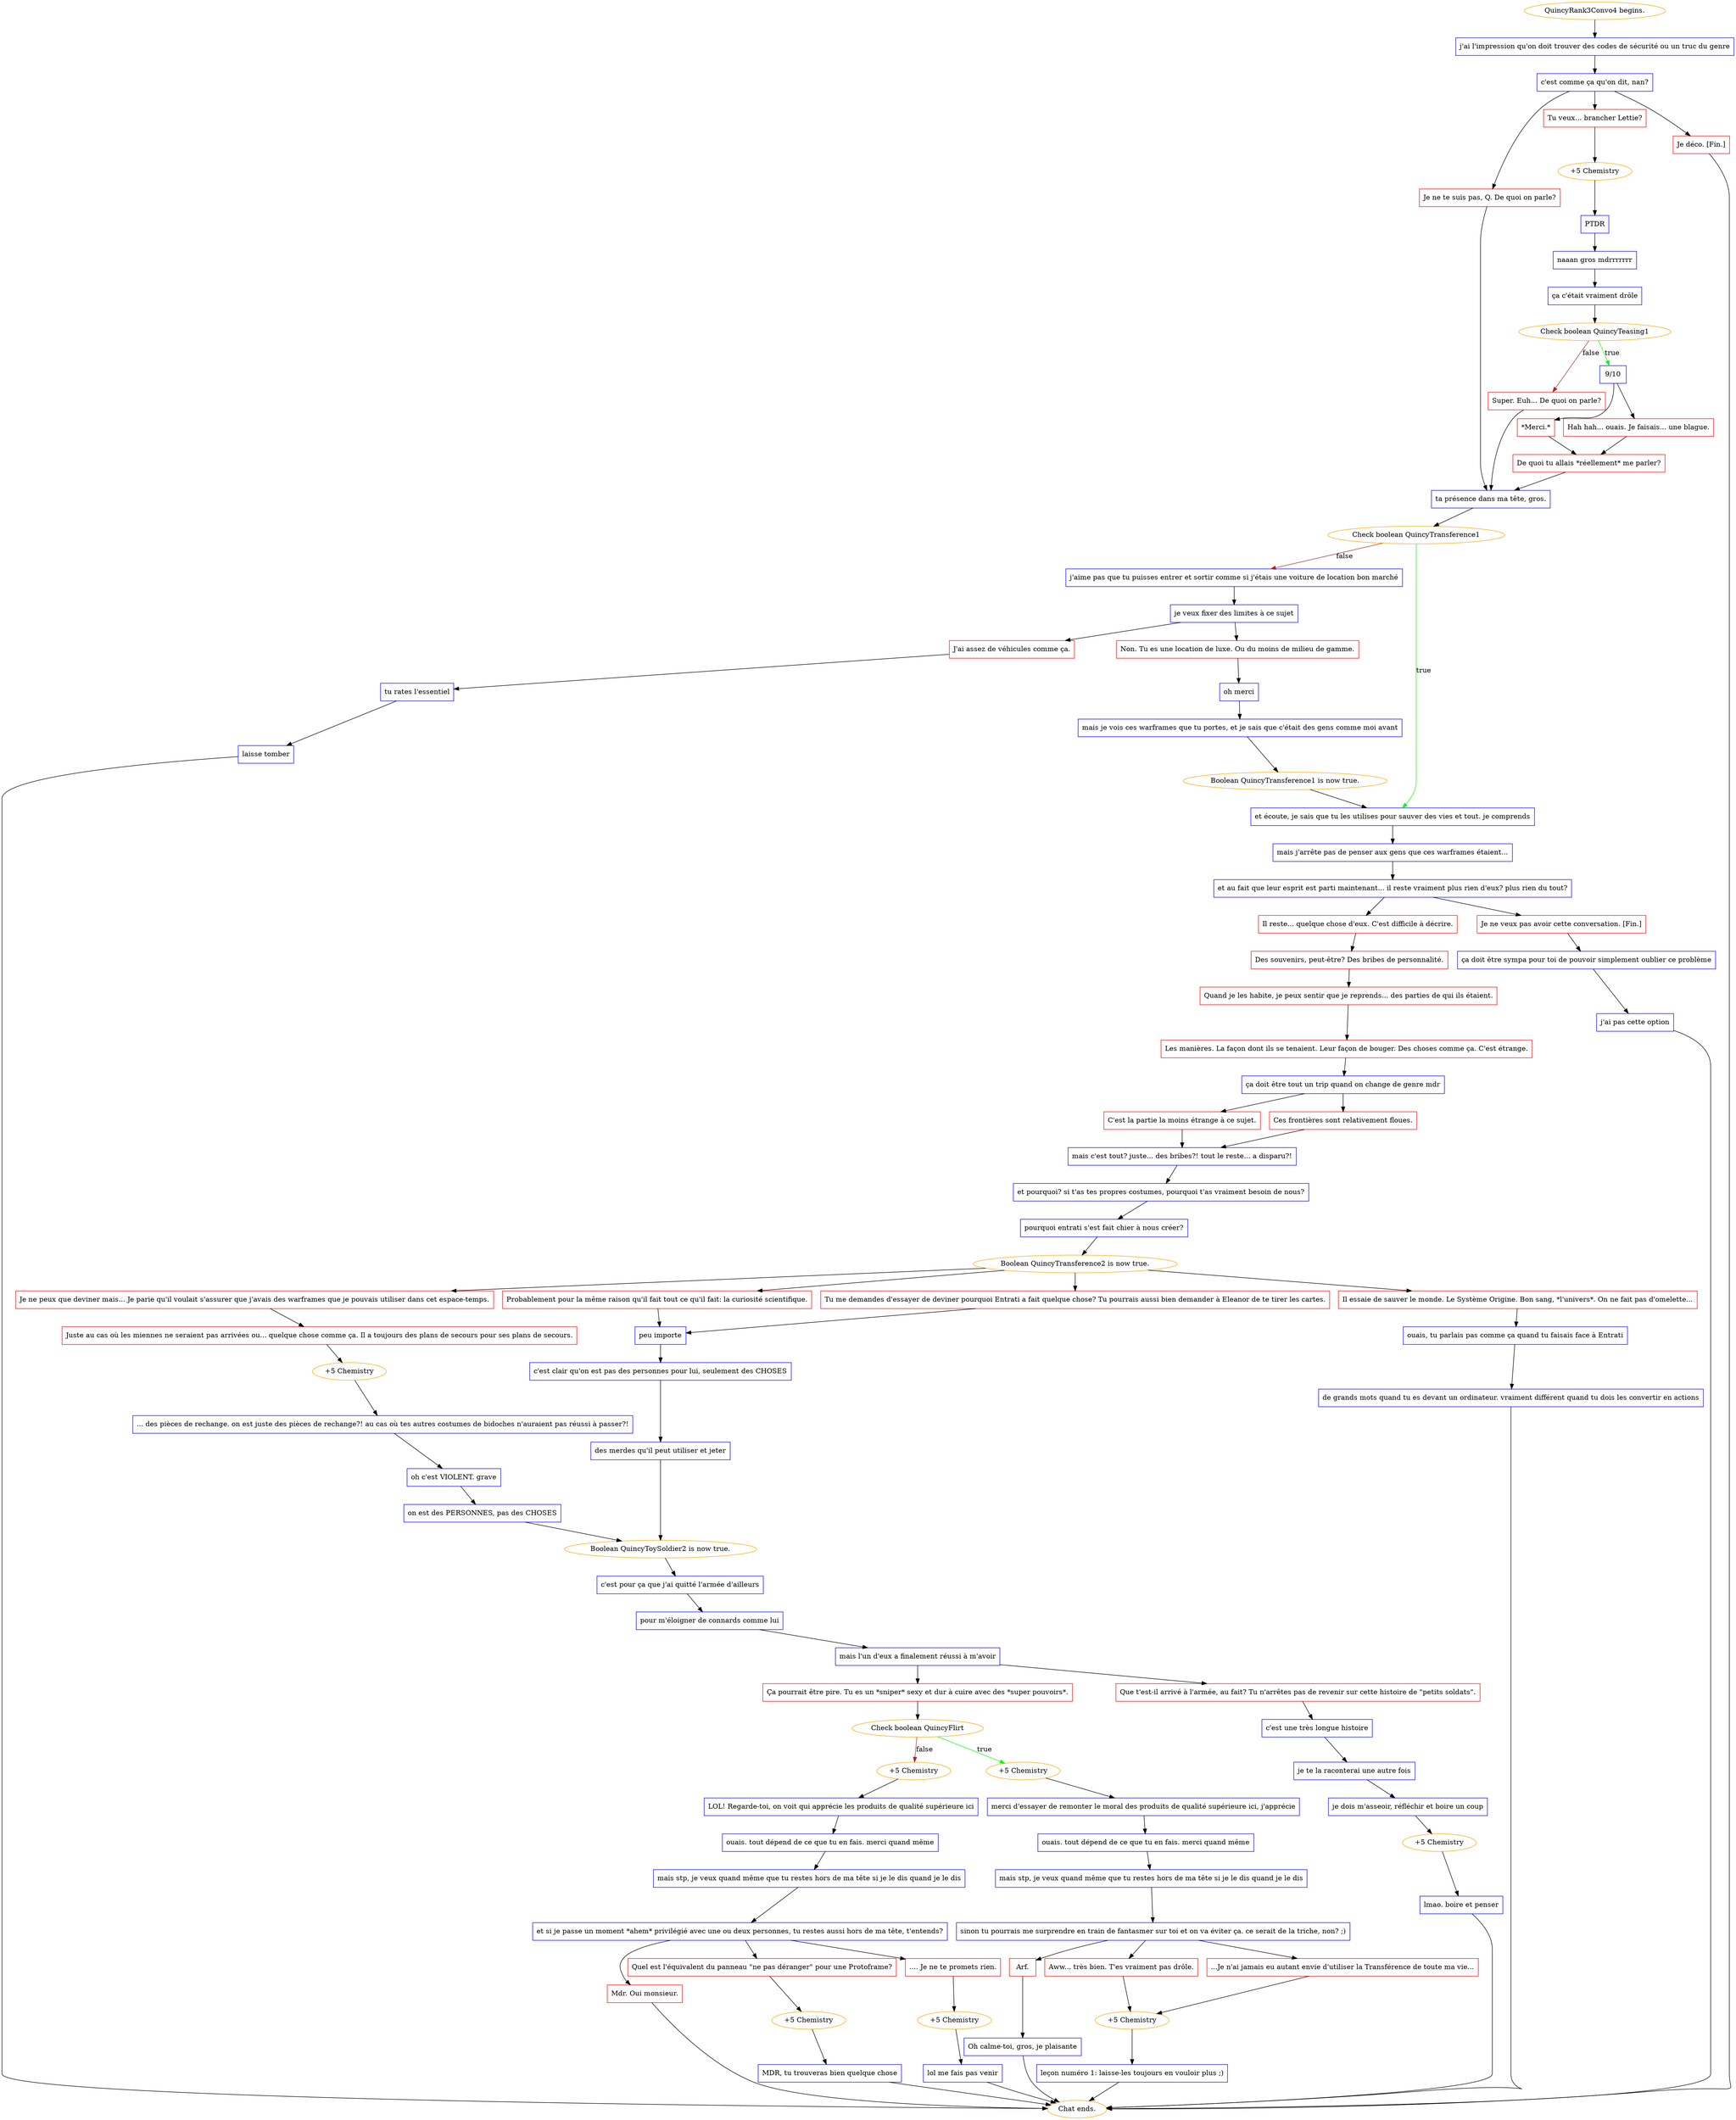 digraph {
	"QuincyRank3Convo4 begins." [color=orange];
		"QuincyRank3Convo4 begins." -> j3670506562;
	j3670506562 [label="j'ai l'impression qu'on doit trouver des codes de sécurité ou un truc du genre",shape=box,color=blue];
		j3670506562 -> j4000270609;
	j4000270609 [label="c'est comme ça qu'on dit, nan?",shape=box,color=blue];
		j4000270609 -> j3396225012;
		j4000270609 -> j14890506;
		j4000270609 -> j2899007847;
	j3396225012 [label="Tu veux... brancher Lettie?",shape=box,color=red];
		j3396225012 -> j4073850539;
	j14890506 [label="Je ne te suis pas, Q. De quoi on parle?",shape=box,color=red];
		j14890506 -> j2123072096;
	j2899007847 [label="Je déco. [Fin.]",shape=box,color=red];
		j2899007847 -> "Chat ends.";
	j4073850539 [label="+5 Chemistry",color=orange];
		j4073850539 -> j3272820293;
	j2123072096 [label="ta présence dans ma tête, gros.",shape=box,color=blue];
		j2123072096 -> j2974171597;
	"Chat ends." [color=orange];
	j3272820293 [label="PTDR",shape=box,color=blue];
		j3272820293 -> j2608884462;
	j2974171597 [label="Check boolean QuincyTransference1",color=orange];
		j2974171597 -> j54802289 [label=true,color=green];
		j2974171597 -> j2215745809 [label=false,color=brown];
	j2608884462 [label="naaan gros mdrrrrrrr",shape=box,color=blue];
		j2608884462 -> j303987519;
	j54802289 [label="et écoute, je sais que tu les utilises pour sauver des vies et tout. je comprends",shape=box,color=blue];
		j54802289 -> j4294865685;
	j2215745809 [label="j'aime pas que tu puisses entrer et sortir comme si j'étais une voiture de location bon marché",shape=box,color=blue];
		j2215745809 -> j1155968545;
	j303987519 [label="ça c'était vraiment drôle",shape=box,color=blue];
		j303987519 -> j4258016429;
	j4294865685 [label="mais j'arrête pas de penser aux gens que ces warframes étaient...",shape=box,color=blue];
		j4294865685 -> j557523935;
	j1155968545 [label="je veux fixer des limites à ce sujet",shape=box,color=blue];
		j1155968545 -> j3490616023;
		j1155968545 -> j2874231851;
	j4258016429 [label="Check boolean QuincyTeasing1",color=orange];
		j4258016429 -> j1324592161 [label=true,color=green];
		j4258016429 -> j446644389 [label=false,color=brown];
	j557523935 [label="et au fait que leur esprit est parti maintenant... il reste vraiment plus rien d'eux? plus rien du tout?",shape=box,color=blue];
		j557523935 -> j2657843037;
		j557523935 -> j803520710;
	j3490616023 [label="Non. Tu es une location de luxe. Ou du moins de milieu de gamme.",shape=box,color=red];
		j3490616023 -> j1618960635;
	j2874231851 [label="J'ai assez de véhicules comme ça.",shape=box,color=red];
		j2874231851 -> j3499475330;
	j1324592161 [label="9/10",shape=box,color=blue];
		j1324592161 -> j1008070393;
		j1324592161 -> j412969569;
	j446644389 [label="Super. Euh... De quoi on parle?",shape=box,color=red];
		j446644389 -> j2123072096;
	j2657843037 [label="Il reste... quelque chose d'eux. C'est difficile à décrire.",shape=box,color=red];
		j2657843037 -> j1587296162;
	j803520710 [label="Je ne veux pas avoir cette conversation. [Fin.]",shape=box,color=red];
		j803520710 -> j3546598842;
	j1618960635 [label="oh merci",shape=box,color=blue];
		j1618960635 -> j2868185498;
	j3499475330 [label="tu rates l'essentiel",shape=box,color=blue];
		j3499475330 -> j3023885568;
	j1008070393 [label="*Merci.*",shape=box,color=red];
		j1008070393 -> j2220757589;
	j412969569 [label="Hah hah... ouais. Je faisais... une blague.",shape=box,color=red];
		j412969569 -> j2220757589;
	j1587296162 [label="Des souvenirs, peut-être? Des bribes de personnalité.",shape=box,color=red];
		j1587296162 -> j466630415;
	j3546598842 [label="ça doit être sympa pour toi de pouvoir simplement oublier ce problème",shape=box,color=blue];
		j3546598842 -> j2204109032;
	j2868185498 [label="mais je vois ces warframes que tu portes, et je sais que c'était des gens comme moi avant",shape=box,color=blue];
		j2868185498 -> j619516959;
	j3023885568 [label="laisse tomber",shape=box,color=blue];
		j3023885568 -> "Chat ends.";
	j2220757589 [label="De quoi tu allais *réellement* me parler?",shape=box,color=red];
		j2220757589 -> j2123072096;
	j466630415 [label="Quand je les habite, je peux sentir que je reprends... des parties de qui ils étaient.",shape=box,color=red];
		j466630415 -> j1646484486;
	j2204109032 [label="j'ai pas cette option",shape=box,color=blue];
		j2204109032 -> "Chat ends.";
	j619516959 [label="Boolean QuincyTransference1 is now true.",color=orange];
		j619516959 -> j54802289;
	j1646484486 [label="Les manières. La façon dont ils se tenaient. Leur façon de bouger. Des choses comme ça. C'est étrange.",shape=box,color=red];
		j1646484486 -> j3397690115;
	j3397690115 [label="ça doit être tout un trip quand on change de genre mdr",shape=box,color=blue];
		j3397690115 -> j2695969303;
		j3397690115 -> j2126743229;
	j2695969303 [label="C'est la partie la moins étrange à ce sujet.",shape=box,color=red];
		j2695969303 -> j4280012640;
	j2126743229 [label="Ces frontières sont relativement floues.",shape=box,color=red];
		j2126743229 -> j4280012640;
	j4280012640 [label="mais c'est tout? juste... des bribes?! tout le reste... a disparu?!",shape=box,color=blue];
		j4280012640 -> j1002910784;
	j1002910784 [label="et pourquoi? si t'as tes propres costumes, pourquoi t'as vraiment besoin de nous?",shape=box,color=blue];
		j1002910784 -> j2596695730;
	j2596695730 [label="pourquoi entrati s'est fait chier à nous créer?",shape=box,color=blue];
		j2596695730 -> j2266904553;
	j2266904553 [label="Boolean QuincyTransference2 is now true.",color=orange];
		j2266904553 -> j3518159745;
		j2266904553 -> j3191812343;
		j2266904553 -> j1702121953;
		j2266904553 -> j1013335465;
	j3518159745 [label="Je ne peux que deviner mais... Je parie qu'il voulait s'assurer que j'avais des warframes que je pouvais utiliser dans cet espace-temps.",shape=box,color=red];
		j3518159745 -> j2771584029;
	j3191812343 [label="Probablement pour la même raison qu'il fait tout ce qu'il fait: la curiosité scientifique.",shape=box,color=red];
		j3191812343 -> j4189693413;
	j1702121953 [label="Il essaie de sauver le monde. Le Système Origine. Bon sang, *l'univers*. On ne fait pas d'omelette...",shape=box,color=red];
		j1702121953 -> j475735950;
	j1013335465 [label="Tu me demandes d'essayer de deviner pourquoi Entrati a fait quelque chose? Tu pourrais aussi bien demander à Eleanor de te tirer les cartes.",shape=box,color=red];
		j1013335465 -> j4189693413;
	j2771584029 [label="Juste au cas où les miennes ne seraient pas arrivées ou... quelque chose comme ça. Il a toujours des plans de secours pour ses plans de secours.",shape=box,color=red];
		j2771584029 -> j2011956670;
	j4189693413 [label="peu importe",shape=box,color=blue];
		j4189693413 -> j543201061;
	j475735950 [label="ouais, tu parlais pas comme ça quand tu faisais face à Entrati",shape=box,color=blue];
		j475735950 -> j3833522922;
	j2011956670 [label="+5 Chemistry",color=orange];
		j2011956670 -> j3503211410;
	j543201061 [label="c'est clair qu'on est pas des personnes pour lui, seulement des CHOSES",shape=box,color=blue];
		j543201061 -> j1007056382;
	j3833522922 [label="de grands mots quand tu es devant un ordinateur. vraiment différent quand tu dois les convertir en actions",shape=box,color=blue];
		j3833522922 -> "Chat ends.";
	j3503211410 [label="... des pièces de rechange. on est juste des pièces de rechange?! au cas où tes autres costumes de bidoches n'auraient pas réussi à passer?!",shape=box,color=blue];
		j3503211410 -> j1334352686;
	j1007056382 [label="des merdes qu'il peut utiliser et jeter",shape=box,color=blue];
		j1007056382 -> j1213627938;
	j1334352686 [label="oh c'est VIOLENT. grave",shape=box,color=blue];
		j1334352686 -> j1041077628;
	j1213627938 [label="Boolean QuincyToySoldier2 is now true.",color=orange];
		j1213627938 -> j2812190279;
	j1041077628 [label="on est des PERSONNES, pas des CHOSES",shape=box,color=blue];
		j1041077628 -> j1213627938;
	j2812190279 [label="c'est pour ça que j'ai quitté l'armée d'ailleurs",shape=box,color=blue];
		j2812190279 -> j1694850694;
	j1694850694 [label="pour m'éloigner de connards comme lui",shape=box,color=blue];
		j1694850694 -> j585493982;
	j585493982 [label="mais l'un d'eux a finalement réussi à m'avoir",shape=box,color=blue];
		j585493982 -> j72990423;
		j585493982 -> j1268506076;
	j72990423 [label="Ça pourrait être pire. Tu es un *sniper* sexy et dur à cuire avec des *super pouvoirs*.",shape=box,color=red];
		j72990423 -> j2874288190;
	j1268506076 [label="Que t'est-il arrivé à l'armée, au fait? Tu n'arrêtes pas de revenir sur cette histoire de \"petits soldats\".",shape=box,color=red];
		j1268506076 -> j149452479;
	j2874288190 [label="Check boolean QuincyFlirt",color=orange];
		j2874288190 -> j455070255 [label=true,color=green];
		j2874288190 -> j1716384339 [label=false,color=brown];
	j149452479 [label="c'est une très longue histoire",shape=box,color=blue];
		j149452479 -> j2201497619;
	j455070255 [label="+5 Chemistry",color=orange];
		j455070255 -> j901489613;
	j1716384339 [label="+5 Chemistry",color=orange];
		j1716384339 -> j3621566057;
	j2201497619 [label="je te la raconterai une autre fois",shape=box,color=blue];
		j2201497619 -> j1391276742;
	j901489613 [label="merci d'essayer de remonter le moral des produits de qualité supérieure ici, j'apprécie",shape=box,color=blue];
		j901489613 -> j3960911123;
	j3621566057 [label="LOL! Regarde-toi, on voit qui apprécie les produits de qualité supérieure ici",shape=box,color=blue];
		j3621566057 -> j4129818401;
	j1391276742 [label="je dois m'asseoir, réfléchir et boire un coup",shape=box,color=blue];
		j1391276742 -> j2368400515;
	j3960911123 [label="ouais. tout dépend de ce que tu en fais. merci quand même",shape=box,color=blue];
		j3960911123 -> j3220699343;
	j4129818401 [label="ouais. tout dépend de ce que tu en fais. merci quand même",shape=box,color=blue];
		j4129818401 -> j396335952;
	j2368400515 [label="+5 Chemistry",color=orange];
		j2368400515 -> j2293695658;
	j3220699343 [label="mais stp, je veux quand même que tu restes hors de ma tête si je le dis quand je le dis",shape=box,color=blue];
		j3220699343 -> j2117629199;
	j396335952 [label="mais stp, je veux quand même que tu restes hors de ma tête si je le dis quand je le dis",shape=box,color=blue];
		j396335952 -> j993786033;
	j2293695658 [label="lmao. boire et penser",shape=box,color=blue];
		j2293695658 -> "Chat ends.";
	j2117629199 [label="sinon tu pourrais me surprendre en train de fantasmer sur toi et on va éviter ça. ce serait de la triche, non? ;)",shape=box,color=blue];
		j2117629199 -> j3727695379;
		j2117629199 -> j1722088512;
		j2117629199 -> j589367861;
	j993786033 [label="et si je passe un moment *ahem* privilégié avec une ou deux personnes, tu restes aussi hors de ma tête, t'entends?",shape=box,color=blue];
		j993786033 -> j58241333;
		j993786033 -> j523688780;
		j993786033 -> j3041414533;
	j3727695379 [label="...Je n'ai jamais eu autant envie d'utiliser la Transférence de toute ma vie...",shape=box,color=red];
		j3727695379 -> j4281892145;
	j1722088512 [label="Aww... très bien. T'es vraiment pas drôle.",shape=box,color=red];
		j1722088512 -> j4281892145;
	j589367861 [label="Arf.",shape=box,color=red];
		j589367861 -> j3370878996;
	j58241333 [label="Quel est l'équivalent du panneau \"ne pas déranger\" pour une Protoframe?",shape=box,color=red];
		j58241333 -> j3933619468;
	j523688780 [label=".... Je ne te promets rien.",shape=box,color=red];
		j523688780 -> j3433627156;
	j3041414533 [label="Mdr. Oui monsieur.",shape=box,color=red];
		j3041414533 -> "Chat ends.";
	j4281892145 [label="+5 Chemistry",color=orange];
		j4281892145 -> j3344511307;
	j3370878996 [label="Oh calme-toi, gros, je plaisante",shape=box,color=blue];
		j3370878996 -> "Chat ends.";
	j3933619468 [label="+5 Chemistry",color=orange];
		j3933619468 -> j1174934419;
	j3433627156 [label="+5 Chemistry",color=orange];
		j3433627156 -> j1025224754;
	j3344511307 [label="leçon numéro 1: laisse-les toujours en vouloir plus ;)",shape=box,color=blue];
		j3344511307 -> "Chat ends.";
	j1174934419 [label="MDR, tu trouveras bien quelque chose",shape=box,color=blue];
		j1174934419 -> "Chat ends.";
	j1025224754 [label="lol me fais pas venir",shape=box,color=blue];
		j1025224754 -> "Chat ends.";
}